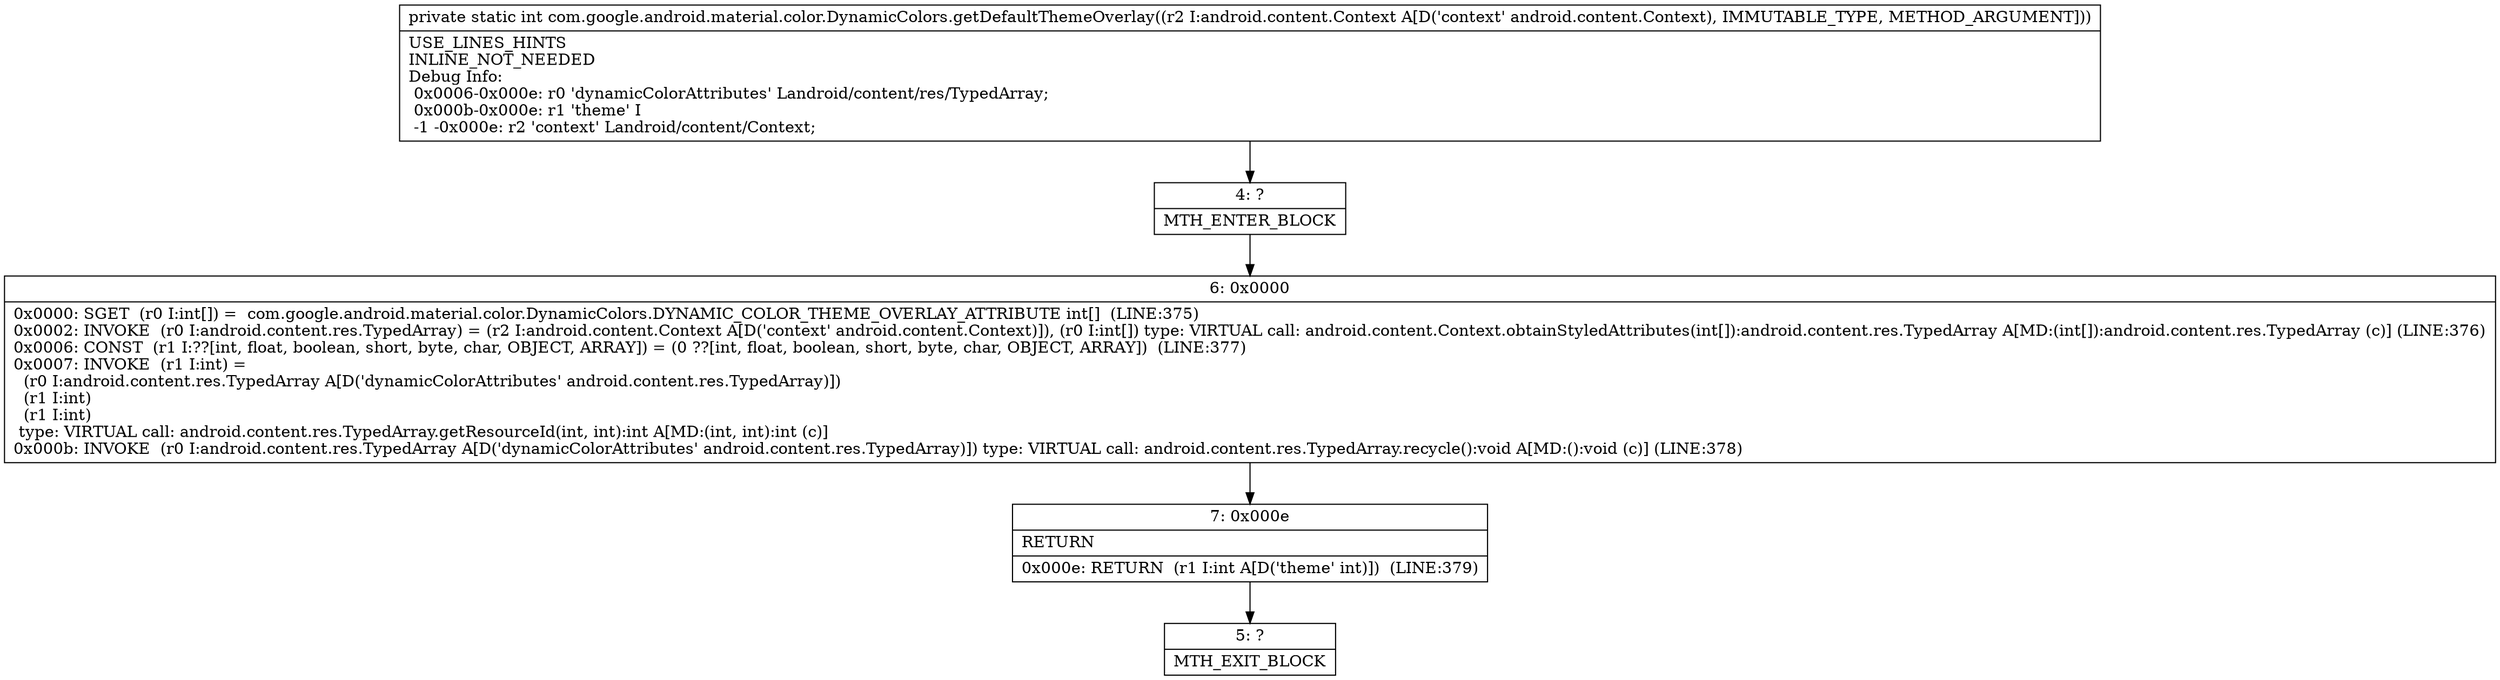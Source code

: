 digraph "CFG forcom.google.android.material.color.DynamicColors.getDefaultThemeOverlay(Landroid\/content\/Context;)I" {
Node_4 [shape=record,label="{4\:\ ?|MTH_ENTER_BLOCK\l}"];
Node_6 [shape=record,label="{6\:\ 0x0000|0x0000: SGET  (r0 I:int[]) =  com.google.android.material.color.DynamicColors.DYNAMIC_COLOR_THEME_OVERLAY_ATTRIBUTE int[]  (LINE:375)\l0x0002: INVOKE  (r0 I:android.content.res.TypedArray) = (r2 I:android.content.Context A[D('context' android.content.Context)]), (r0 I:int[]) type: VIRTUAL call: android.content.Context.obtainStyledAttributes(int[]):android.content.res.TypedArray A[MD:(int[]):android.content.res.TypedArray (c)] (LINE:376)\l0x0006: CONST  (r1 I:??[int, float, boolean, short, byte, char, OBJECT, ARRAY]) = (0 ??[int, float, boolean, short, byte, char, OBJECT, ARRAY])  (LINE:377)\l0x0007: INVOKE  (r1 I:int) = \l  (r0 I:android.content.res.TypedArray A[D('dynamicColorAttributes' android.content.res.TypedArray)])\l  (r1 I:int)\l  (r1 I:int)\l type: VIRTUAL call: android.content.res.TypedArray.getResourceId(int, int):int A[MD:(int, int):int (c)]\l0x000b: INVOKE  (r0 I:android.content.res.TypedArray A[D('dynamicColorAttributes' android.content.res.TypedArray)]) type: VIRTUAL call: android.content.res.TypedArray.recycle():void A[MD:():void (c)] (LINE:378)\l}"];
Node_7 [shape=record,label="{7\:\ 0x000e|RETURN\l|0x000e: RETURN  (r1 I:int A[D('theme' int)])  (LINE:379)\l}"];
Node_5 [shape=record,label="{5\:\ ?|MTH_EXIT_BLOCK\l}"];
MethodNode[shape=record,label="{private static int com.google.android.material.color.DynamicColors.getDefaultThemeOverlay((r2 I:android.content.Context A[D('context' android.content.Context), IMMUTABLE_TYPE, METHOD_ARGUMENT]))  | USE_LINES_HINTS\lINLINE_NOT_NEEDED\lDebug Info:\l  0x0006\-0x000e: r0 'dynamicColorAttributes' Landroid\/content\/res\/TypedArray;\l  0x000b\-0x000e: r1 'theme' I\l  \-1 \-0x000e: r2 'context' Landroid\/content\/Context;\l}"];
MethodNode -> Node_4;Node_4 -> Node_6;
Node_6 -> Node_7;
Node_7 -> Node_5;
}

